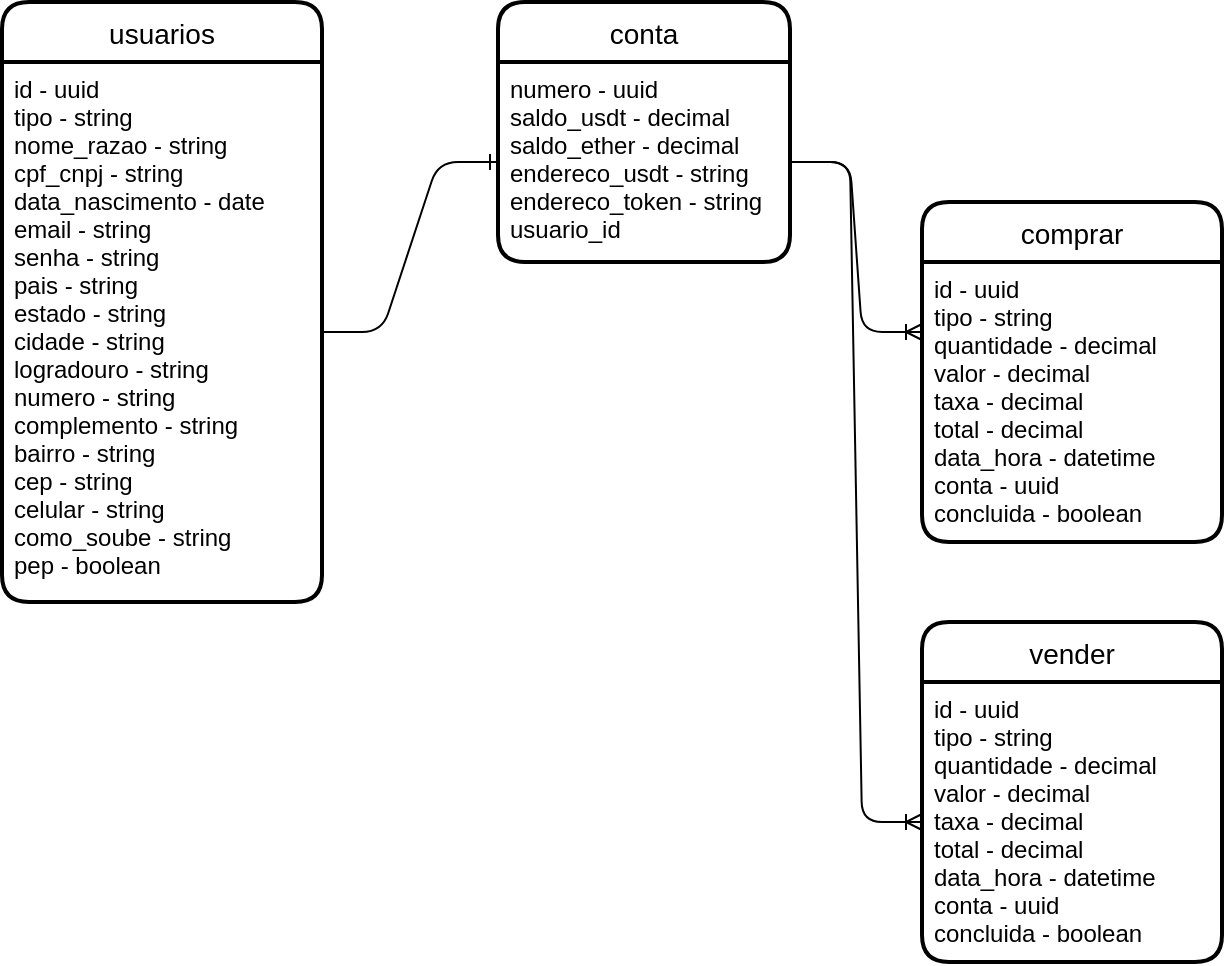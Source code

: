 <mxfile version="14.3.2" type="github"><diagram id="fOCm9QBLSFwWISHJ7dps" name="Page-1"><mxGraphModel dx="1050" dy="459" grid="1" gridSize="10" guides="1" tooltips="1" connect="1" arrows="1" fold="1" page="1" pageScale="1" pageWidth="827" pageHeight="1169" math="0" shadow="0"><root><mxCell id="0"/><mxCell id="1" parent="0"/><mxCell id="0YykXJink8yC88MES6jD-15" value="usuarios" style="swimlane;childLayout=stackLayout;horizontal=1;startSize=30;horizontalStack=0;rounded=1;fontSize=14;fontStyle=0;strokeWidth=2;resizeParent=0;resizeLast=1;shadow=0;dashed=0;align=center;" vertex="1" parent="1"><mxGeometry x="20" y="20" width="160" height="300" as="geometry"/></mxCell><mxCell id="0YykXJink8yC88MES6jD-16" value="id - uuid&#10;tipo - string&#10;nome_razao - string&#10;cpf_cnpj - string&#10;data_nascimento - date&#10;email - string&#10;senha - string&#10;pais - string&#10;estado - string&#10;cidade - string&#10;logradouro - string&#10;numero - string&#10;complemento - string&#10;bairro - string&#10;cep - string&#10;celular - string&#10;como_soube - string&#10;pep - boolean" style="align=left;strokeColor=none;fillColor=none;spacingLeft=4;fontSize=12;verticalAlign=top;resizable=0;rotatable=0;part=1;" vertex="1" parent="0YykXJink8yC88MES6jD-15"><mxGeometry y="30" width="160" height="270" as="geometry"/></mxCell><mxCell id="0YykXJink8yC88MES6jD-18" value="conta" style="swimlane;childLayout=stackLayout;horizontal=1;startSize=30;horizontalStack=0;rounded=1;fontSize=14;fontStyle=0;strokeWidth=2;resizeParent=0;resizeLast=1;shadow=0;dashed=0;align=center;" vertex="1" parent="1"><mxGeometry x="268" y="20" width="146" height="130" as="geometry"/></mxCell><mxCell id="0YykXJink8yC88MES6jD-19" value="numero - uuid&#10;saldo_usdt - decimal&#10;saldo_ether - decimal&#10;endereco_usdt - string&#10;endereco_token - string&#10;usuario_id" style="align=left;strokeColor=none;fillColor=none;spacingLeft=4;fontSize=12;verticalAlign=top;resizable=0;rotatable=0;part=1;" vertex="1" parent="0YykXJink8yC88MES6jD-18"><mxGeometry y="30" width="146" height="100" as="geometry"/></mxCell><mxCell id="0YykXJink8yC88MES6jD-21" value="comprar" style="swimlane;childLayout=stackLayout;horizontal=1;startSize=30;horizontalStack=0;rounded=1;fontSize=14;fontStyle=0;strokeWidth=2;resizeParent=0;resizeLast=1;shadow=0;dashed=0;align=center;" vertex="1" parent="1"><mxGeometry x="480" y="120" width="150" height="170" as="geometry"/></mxCell><mxCell id="0YykXJink8yC88MES6jD-22" value="id - uuid&#10;tipo - string&#10;quantidade - decimal&#10;valor - decimal&#10;taxa - decimal&#10;total - decimal&#10;data_hora - datetime&#10;conta - uuid&#10;concluida - boolean&#10;" style="align=left;strokeColor=none;fillColor=none;spacingLeft=4;fontSize=12;verticalAlign=top;resizable=0;rotatable=0;part=1;" vertex="1" parent="0YykXJink8yC88MES6jD-21"><mxGeometry y="30" width="150" height="140" as="geometry"/></mxCell><mxCell id="0YykXJink8yC88MES6jD-28" value="" style="edgeStyle=entityRelationEdgeStyle;fontSize=12;html=1;endArrow=ERone;endFill=1;exitX=1;exitY=0.5;exitDx=0;exitDy=0;entryX=0;entryY=0.5;entryDx=0;entryDy=0;" edge="1" parent="1" source="0YykXJink8yC88MES6jD-16" target="0YykXJink8yC88MES6jD-19"><mxGeometry width="100" height="100" relative="1" as="geometry"><mxPoint x="380" y="240" as="sourcePoint"/><mxPoint x="480" y="140" as="targetPoint"/></mxGeometry></mxCell><mxCell id="0YykXJink8yC88MES6jD-29" value="vender" style="swimlane;childLayout=stackLayout;horizontal=1;startSize=30;horizontalStack=0;rounded=1;fontSize=14;fontStyle=0;strokeWidth=2;resizeParent=0;resizeLast=1;shadow=0;dashed=0;align=center;" vertex="1" parent="1"><mxGeometry x="480" y="330" width="150" height="170" as="geometry"/></mxCell><mxCell id="0YykXJink8yC88MES6jD-30" value="id - uuid&#10;tipo - string&#10;quantidade - decimal&#10;valor - decimal&#10;taxa - decimal&#10;total - decimal&#10;data_hora - datetime&#10;conta - uuid&#10;concluida - boolean&#10;" style="align=left;strokeColor=none;fillColor=none;spacingLeft=4;fontSize=12;verticalAlign=top;resizable=0;rotatable=0;part=1;" vertex="1" parent="0YykXJink8yC88MES6jD-29"><mxGeometry y="30" width="150" height="140" as="geometry"/></mxCell><mxCell id="0YykXJink8yC88MES6jD-31" value="" style="edgeStyle=entityRelationEdgeStyle;fontSize=12;html=1;endArrow=ERoneToMany;exitX=1;exitY=0.5;exitDx=0;exitDy=0;entryX=0;entryY=0.25;entryDx=0;entryDy=0;" edge="1" parent="1" source="0YykXJink8yC88MES6jD-19" target="0YykXJink8yC88MES6jD-22"><mxGeometry width="100" height="100" relative="1" as="geometry"><mxPoint x="380" y="240" as="sourcePoint"/><mxPoint x="480" y="140" as="targetPoint"/></mxGeometry></mxCell><mxCell id="0YykXJink8yC88MES6jD-32" value="" style="edgeStyle=entityRelationEdgeStyle;fontSize=12;html=1;endArrow=ERoneToMany;exitX=1;exitY=0.5;exitDx=0;exitDy=0;entryX=0;entryY=0.5;entryDx=0;entryDy=0;" edge="1" parent="1" source="0YykXJink8yC88MES6jD-19" target="0YykXJink8yC88MES6jD-30"><mxGeometry width="100" height="100" relative="1" as="geometry"><mxPoint x="380" y="240" as="sourcePoint"/><mxPoint x="480" y="140" as="targetPoint"/></mxGeometry></mxCell></root></mxGraphModel></diagram></mxfile>